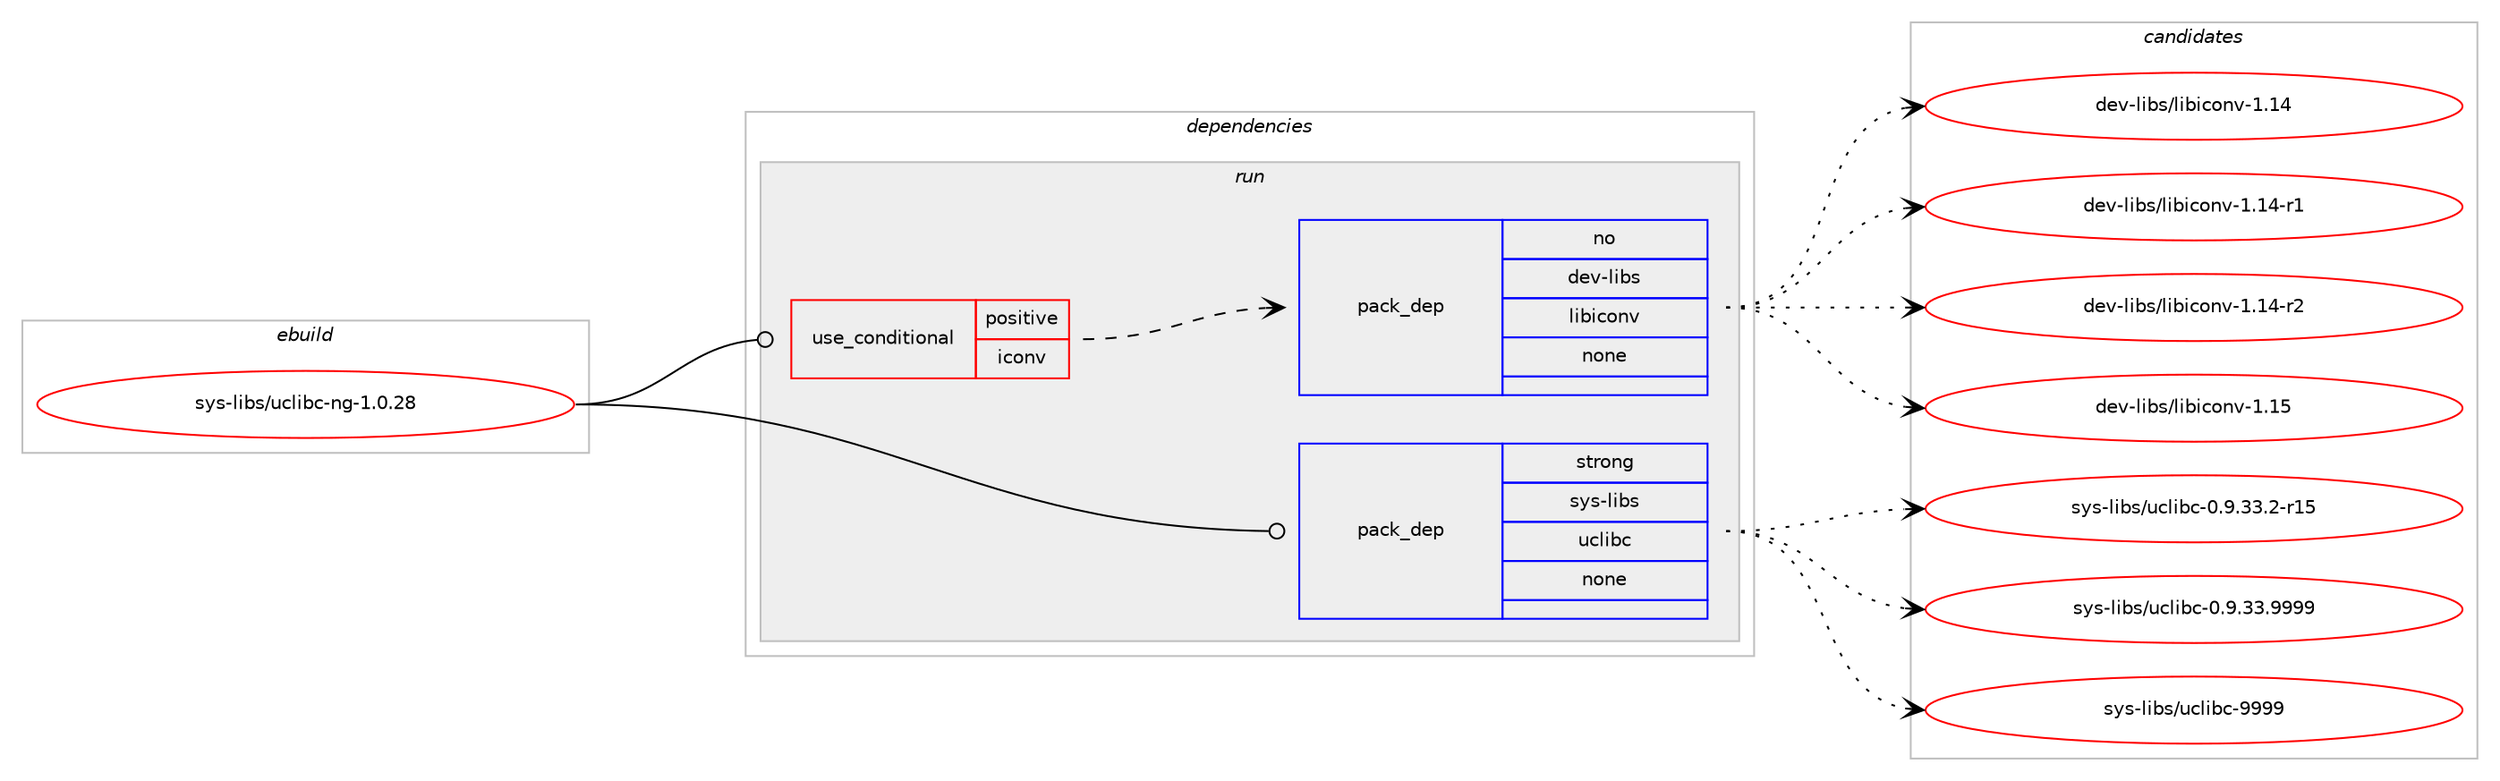 digraph prolog {

# *************
# Graph options
# *************

newrank=true;
concentrate=true;
compound=true;
graph [rankdir=LR,fontname=Helvetica,fontsize=10,ranksep=1.5];#, ranksep=2.5, nodesep=0.2];
edge  [arrowhead=vee];
node  [fontname=Helvetica,fontsize=10];

# **********
# The ebuild
# **********

subgraph cluster_leftcol {
color=gray;
rank=same;
label=<<i>ebuild</i>>;
id [label="sys-libs/uclibc-ng-1.0.28", color=red, width=4, href="../sys-libs/uclibc-ng-1.0.28.svg"];
}

# ****************
# The dependencies
# ****************

subgraph cluster_midcol {
color=gray;
label=<<i>dependencies</i>>;
subgraph cluster_compile {
fillcolor="#eeeeee";
style=filled;
label=<<i>compile</i>>;
}
subgraph cluster_compileandrun {
fillcolor="#eeeeee";
style=filled;
label=<<i>compile and run</i>>;
}
subgraph cluster_run {
fillcolor="#eeeeee";
style=filled;
label=<<i>run</i>>;
subgraph cond816 {
dependency7270 [label=<<TABLE BORDER="0" CELLBORDER="1" CELLSPACING="0" CELLPADDING="4"><TR><TD ROWSPAN="3" CELLPADDING="10">use_conditional</TD></TR><TR><TD>positive</TD></TR><TR><TD>iconv</TD></TR></TABLE>>, shape=none, color=red];
subgraph pack6397 {
dependency7271 [label=<<TABLE BORDER="0" CELLBORDER="1" CELLSPACING="0" CELLPADDING="4" WIDTH="220"><TR><TD ROWSPAN="6" CELLPADDING="30">pack_dep</TD></TR><TR><TD WIDTH="110">no</TD></TR><TR><TD>dev-libs</TD></TR><TR><TD>libiconv</TD></TR><TR><TD>none</TD></TR><TR><TD></TD></TR></TABLE>>, shape=none, color=blue];
}
dependency7270:e -> dependency7271:w [weight=20,style="dashed",arrowhead="vee"];
}
id:e -> dependency7270:w [weight=20,style="solid",arrowhead="odot"];
subgraph pack6398 {
dependency7272 [label=<<TABLE BORDER="0" CELLBORDER="1" CELLSPACING="0" CELLPADDING="4" WIDTH="220"><TR><TD ROWSPAN="6" CELLPADDING="30">pack_dep</TD></TR><TR><TD WIDTH="110">strong</TD></TR><TR><TD>sys-libs</TD></TR><TR><TD>uclibc</TD></TR><TR><TD>none</TD></TR><TR><TD></TD></TR></TABLE>>, shape=none, color=blue];
}
id:e -> dependency7272:w [weight=20,style="solid",arrowhead="odot"];
}
}

# **************
# The candidates
# **************

subgraph cluster_choices {
rank=same;
color=gray;
label=<<i>candidates</i>>;

subgraph choice6397 {
color=black;
nodesep=1;
choice10010111845108105981154710810598105991111101184549464952 [label="dev-libs/libiconv-1.14", color=red, width=4,href="../dev-libs/libiconv-1.14.svg"];
choice100101118451081059811547108105981059911111011845494649524511449 [label="dev-libs/libiconv-1.14-r1", color=red, width=4,href="../dev-libs/libiconv-1.14-r1.svg"];
choice100101118451081059811547108105981059911111011845494649524511450 [label="dev-libs/libiconv-1.14-r2", color=red, width=4,href="../dev-libs/libiconv-1.14-r2.svg"];
choice10010111845108105981154710810598105991111101184549464953 [label="dev-libs/libiconv-1.15", color=red, width=4,href="../dev-libs/libiconv-1.15.svg"];
dependency7271:e -> choice10010111845108105981154710810598105991111101184549464952:w [style=dotted,weight="100"];
dependency7271:e -> choice100101118451081059811547108105981059911111011845494649524511449:w [style=dotted,weight="100"];
dependency7271:e -> choice100101118451081059811547108105981059911111011845494649524511450:w [style=dotted,weight="100"];
dependency7271:e -> choice10010111845108105981154710810598105991111101184549464953:w [style=dotted,weight="100"];
}
subgraph choice6398 {
color=black;
nodesep=1;
choice115121115451081059811547117991081059899454846574651514650451144953 [label="sys-libs/uclibc-0.9.33.2-r15", color=red, width=4,href="../sys-libs/uclibc-0.9.33.2-r15.svg"];
choice115121115451081059811547117991081059899454846574651514657575757 [label="sys-libs/uclibc-0.9.33.9999", color=red, width=4,href="../sys-libs/uclibc-0.9.33.9999.svg"];
choice1151211154510810598115471179910810598994557575757 [label="sys-libs/uclibc-9999", color=red, width=4,href="../sys-libs/uclibc-9999.svg"];
dependency7272:e -> choice115121115451081059811547117991081059899454846574651514650451144953:w [style=dotted,weight="100"];
dependency7272:e -> choice115121115451081059811547117991081059899454846574651514657575757:w [style=dotted,weight="100"];
dependency7272:e -> choice1151211154510810598115471179910810598994557575757:w [style=dotted,weight="100"];
}
}

}
